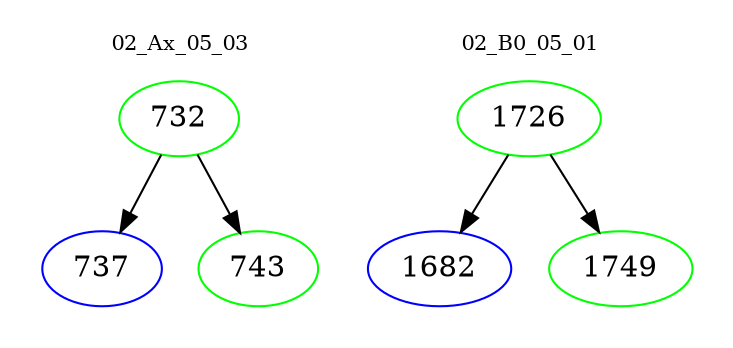 digraph{
subgraph cluster_0 {
color = white
label = "02_Ax_05_03";
fontsize=10;
T0_732 [label="732", color="green"]
T0_732 -> T0_737 [color="black"]
T0_737 [label="737", color="blue"]
T0_732 -> T0_743 [color="black"]
T0_743 [label="743", color="green"]
}
subgraph cluster_1 {
color = white
label = "02_B0_05_01";
fontsize=10;
T1_1726 [label="1726", color="green"]
T1_1726 -> T1_1682 [color="black"]
T1_1682 [label="1682", color="blue"]
T1_1726 -> T1_1749 [color="black"]
T1_1749 [label="1749", color="green"]
}
}

